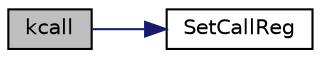 digraph "kcall"
{
 // LATEX_PDF_SIZE
  edge [fontname="Helvetica",fontsize="10",labelfontname="Helvetica",labelfontsize="10"];
  node [fontname="Helvetica",fontsize="10",shape=record];
  rankdir="LR";
  Node1 [label="kcall",height=0.2,width=0.4,color="black", fillcolor="grey75", style="filled", fontcolor="black",tooltip="Sets up the kernel call and gives CPU control to the kernel to service the call."];
  Node1 -> Node2 [color="midnightblue",fontsize="10",style="solid",fontname="Helvetica"];
  Node2 [label="SetCallReg",height=0.2,width=0.4,color="black", fillcolor="white", style="filled",URL="$k__cpu_8c.html#a49e8ab7828a8458da2c0a7115ceb5076",tooltip="Sets the designated kernel call register with a pointer to a kernel call structure."];
}
